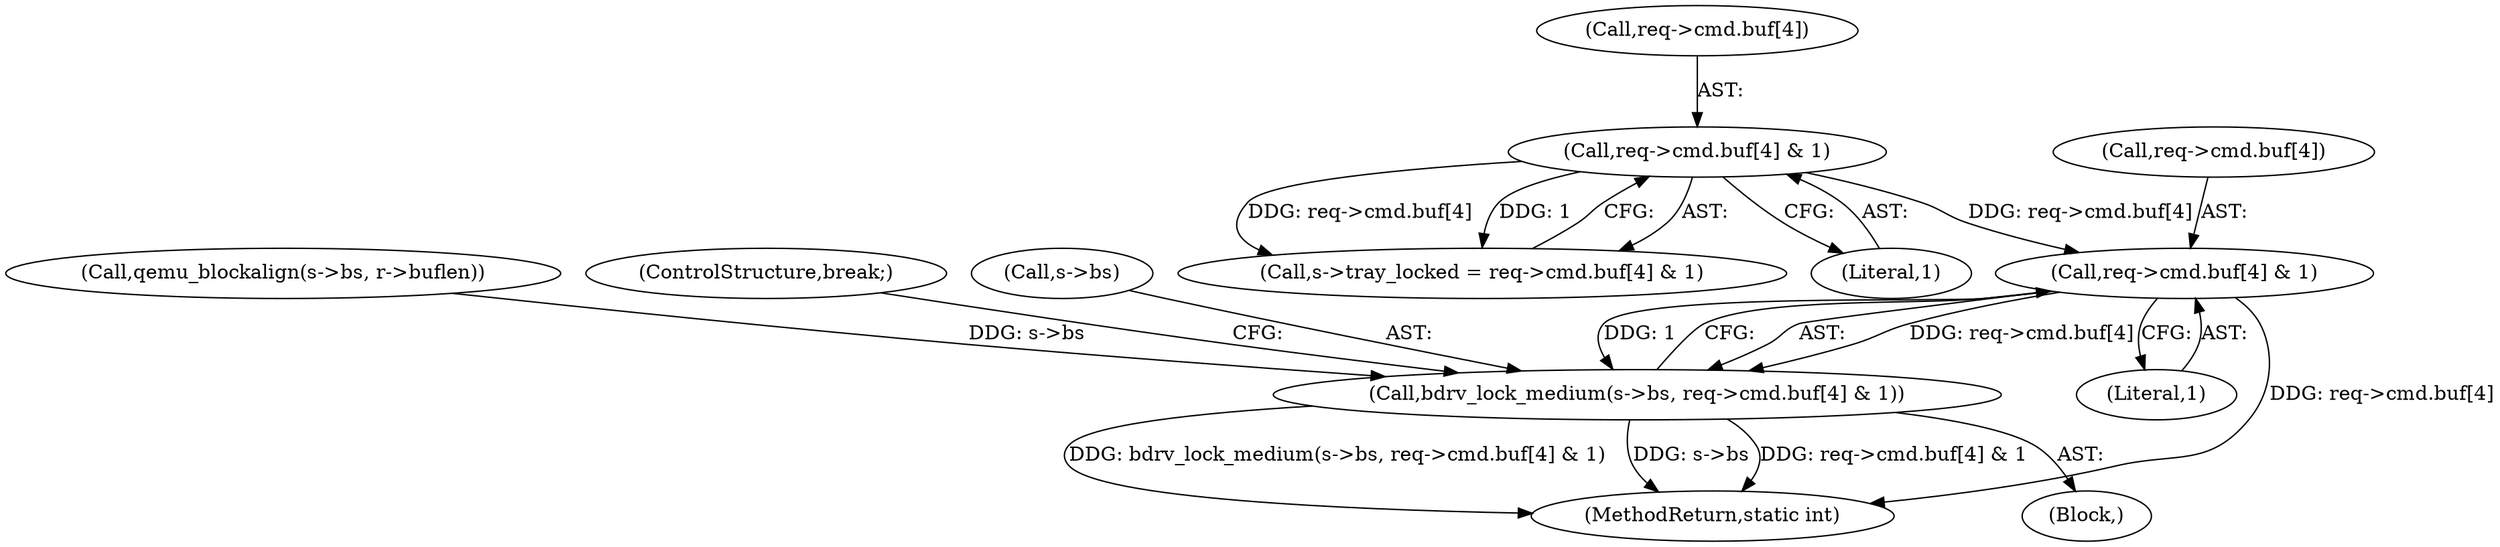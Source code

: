 digraph "0_qemu_7285477ab11831b1cf56e45878a89170dd06d9b9@pointer" {
"1000326" [label="(Call,req->cmd.buf[4] & 1)"];
"1000313" [label="(Call,req->cmd.buf[4] & 1)"];
"1000322" [label="(Call,bdrv_lock_medium(s->bs, req->cmd.buf[4] & 1))"];
"1000309" [label="(Call,s->tray_locked = req->cmd.buf[4] & 1)"];
"1000314" [label="(Call,req->cmd.buf[4])"];
"1000194" [label="(Block,)"];
"1000334" [label="(Literal,1)"];
"1000682" [label="(MethodReturn,static int)"];
"1000172" [label="(Call,qemu_blockalign(s->bs, r->buflen))"];
"1000335" [label="(ControlStructure,break;)"];
"1000322" [label="(Call,bdrv_lock_medium(s->bs, req->cmd.buf[4] & 1))"];
"1000321" [label="(Literal,1)"];
"1000323" [label="(Call,s->bs)"];
"1000326" [label="(Call,req->cmd.buf[4] & 1)"];
"1000327" [label="(Call,req->cmd.buf[4])"];
"1000313" [label="(Call,req->cmd.buf[4] & 1)"];
"1000326" -> "1000322"  [label="AST: "];
"1000326" -> "1000334"  [label="CFG: "];
"1000327" -> "1000326"  [label="AST: "];
"1000334" -> "1000326"  [label="AST: "];
"1000322" -> "1000326"  [label="CFG: "];
"1000326" -> "1000682"  [label="DDG: req->cmd.buf[4]"];
"1000326" -> "1000322"  [label="DDG: req->cmd.buf[4]"];
"1000326" -> "1000322"  [label="DDG: 1"];
"1000313" -> "1000326"  [label="DDG: req->cmd.buf[4]"];
"1000313" -> "1000309"  [label="AST: "];
"1000313" -> "1000321"  [label="CFG: "];
"1000314" -> "1000313"  [label="AST: "];
"1000321" -> "1000313"  [label="AST: "];
"1000309" -> "1000313"  [label="CFG: "];
"1000313" -> "1000309"  [label="DDG: req->cmd.buf[4]"];
"1000313" -> "1000309"  [label="DDG: 1"];
"1000322" -> "1000194"  [label="AST: "];
"1000323" -> "1000322"  [label="AST: "];
"1000335" -> "1000322"  [label="CFG: "];
"1000322" -> "1000682"  [label="DDG: req->cmd.buf[4] & 1"];
"1000322" -> "1000682"  [label="DDG: bdrv_lock_medium(s->bs, req->cmd.buf[4] & 1)"];
"1000322" -> "1000682"  [label="DDG: s->bs"];
"1000172" -> "1000322"  [label="DDG: s->bs"];
}
